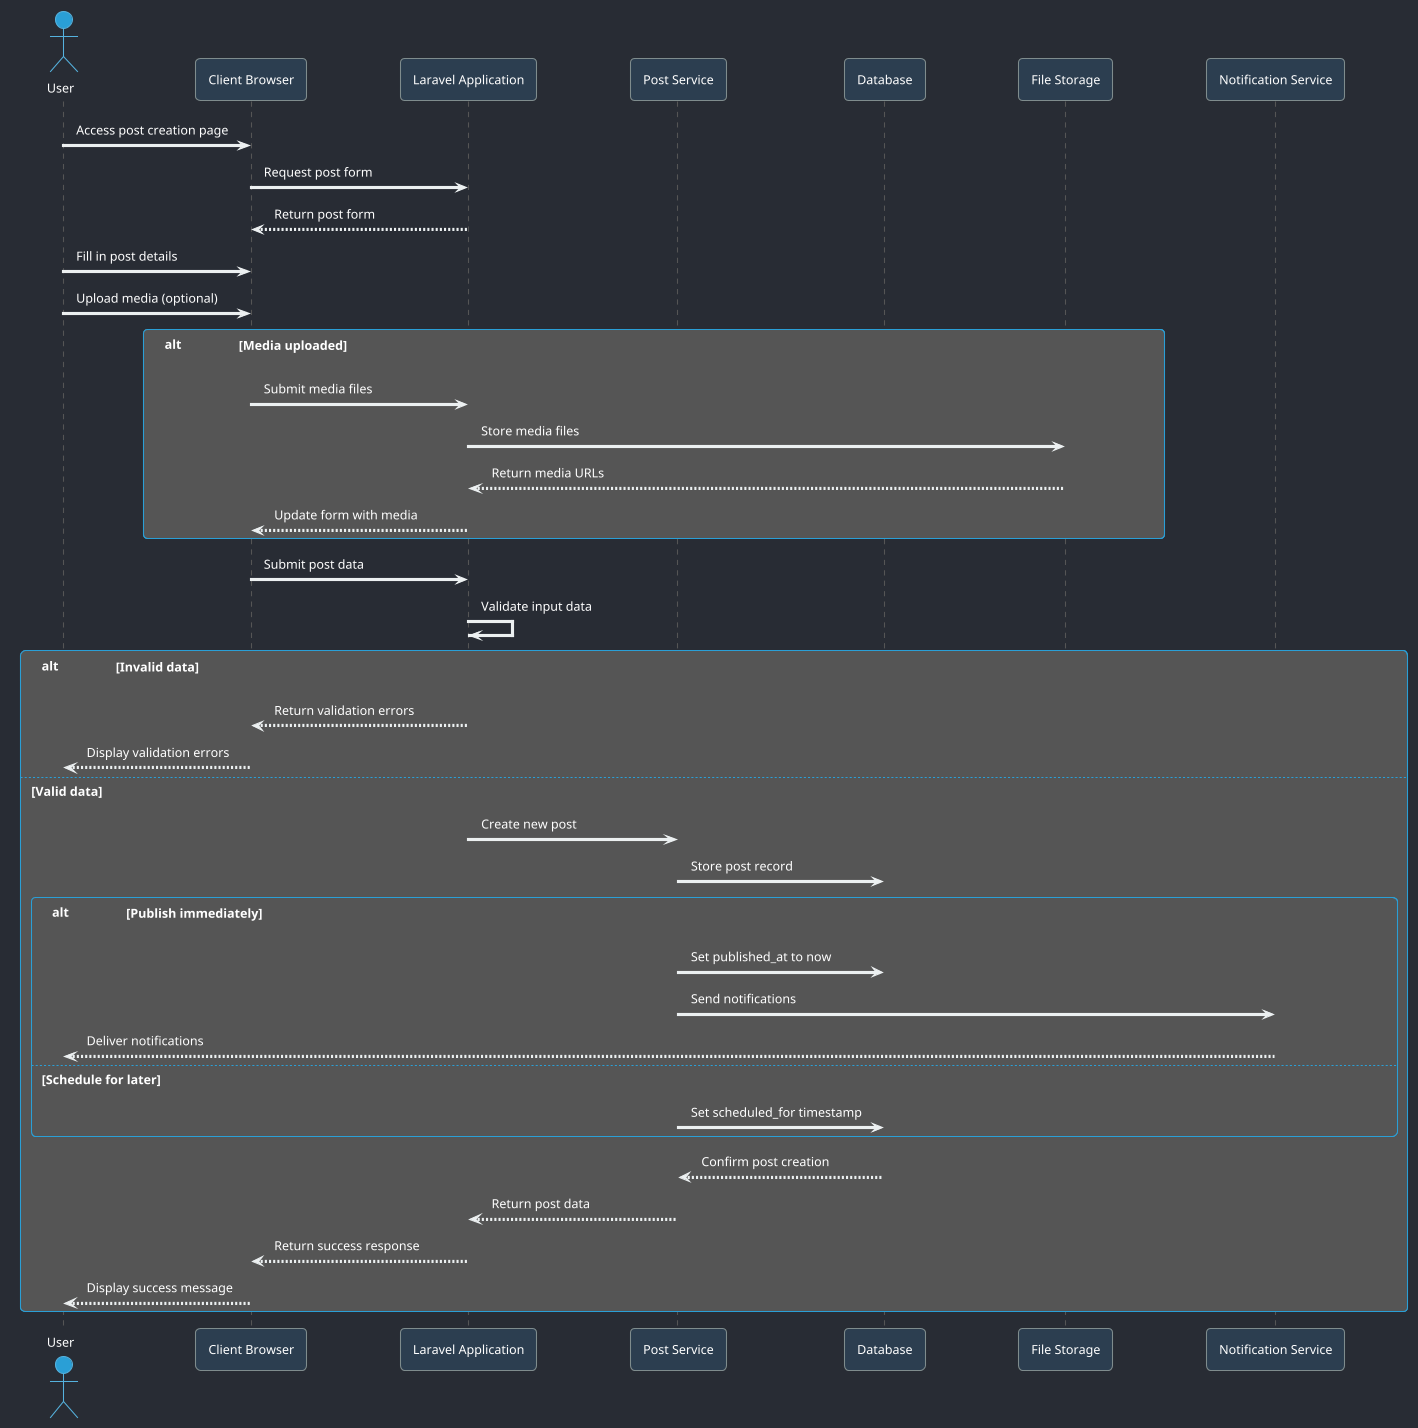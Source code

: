 @startuml Post Creation and Publishing (Dark Mode)

' Dark mode theme
!theme cyborg
skinparam backgroundColor #282c34
skinparam ArrowColor #ecf0f1
skinparam shadowing false
skinparam DefaultFontColor #FFFFFF

' Define styles
skinparam participant {
    BackgroundColor #2c3e50
    BorderColor #7f8c8d
    FontColor #FFFFFF
}

' Participants
actor User
participant Client as "Client Browser"
participant App as "Laravel Application"
participant PostService as "Post Service"
participant DB as "Database"
participant Storage as "File Storage"
participant Notification as "Notification Service"

' Sequence
User -> Client: Access post creation page
Client -> App: Request post form
App --> Client: Return post form
User -> Client: Fill in post details
User -> Client: Upload media (optional)

alt Media uploaded
    Client -> App: Submit media files
    App -> Storage: Store media files
    Storage --> App: Return media URLs
    App --> Client: Update form with media
end

Client -> App: Submit post data
App -> App: Validate input data

alt Invalid data
    App --> Client: Return validation errors
    Client --> User: Display validation errors
else Valid data
    App -> PostService: Create new post
    PostService -> DB: Store post record

    alt Publish immediately
        PostService -> DB: Set published_at to now
        PostService -> Notification: Send notifications
        Notification --> User: Deliver notifications
    else Schedule for later
        PostService -> DB: Set scheduled_for timestamp
    end

    DB --> PostService: Confirm post creation
    PostService --> App: Return post data
    App --> Client: Return success response
    Client --> User: Display success message
end

@enduml
